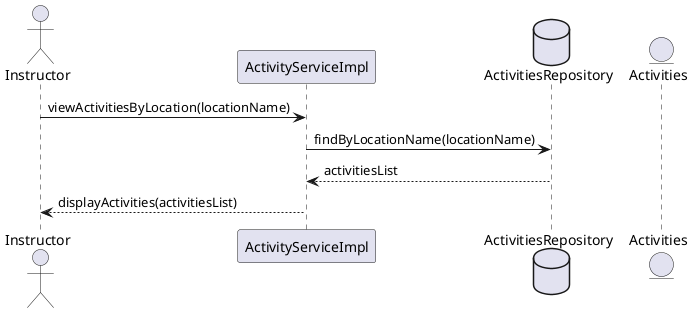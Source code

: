 @startuml
actor Instructor
participant "ActivityServiceImpl" as ASI
database "ActivitiesRepository" as AR
entity "Activities" as A

Instructor -> ASI : viewActivitiesByLocation(locationName)
ASI -> AR : findByLocationName(locationName)
AR --> ASI : activitiesList
ASI --> Instructor : displayActivities(activitiesList)
@enduml